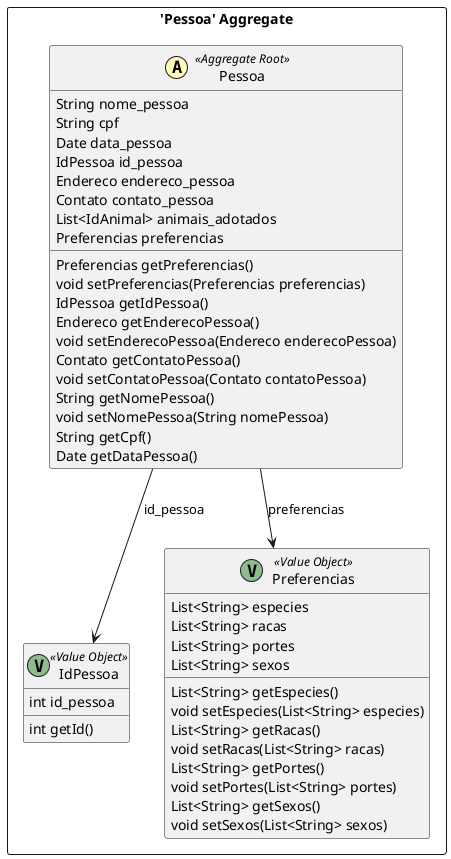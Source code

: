 @startuml

skinparam componentStyle uml2

package "'Pessoa' Aggregate" <<Rectangle>> {
	class Pessoa <<(A,#fffab8) Aggregate Root>> {
		String nome_pessoa
		String cpf
		Date data_pessoa
		IdPessoa id_pessoa
		Endereco endereco_pessoa
		Contato contato_pessoa
		List<IdAnimal> animais_adotados
		Preferencias preferencias
		Preferencias getPreferencias()
		void setPreferencias(Preferencias preferencias)
		IdPessoa getIdPessoa()
		Endereco getEnderecoPessoa()
		void setEnderecoPessoa(Endereco enderecoPessoa)
		Contato getContatoPessoa()
		void setContatoPessoa(Contato contatoPessoa)
		String getNomePessoa()
		void setNomePessoa(String nomePessoa)
		String getCpf()
		Date getDataPessoa()
	}
	class IdPessoa <<(V,DarkSeaGreen) Value Object>> {
		int id_pessoa
		int getId()
	}
	class Preferencias <<(V,DarkSeaGreen) Value Object>> {
		List<String> especies
		List<String> racas
		List<String> portes
		List<String> sexos
		List<String> getEspecies()
		void setEspecies(List<String> especies)
		List<String> getRacas()
		void setRacas(List<String> racas)
		List<String> getPortes()
		void setPortes(List<String> portes)
		List<String> getSexos()
		void setSexos(List<String> sexos)
	}
}
Pessoa --> IdPessoa : id_pessoa
Pessoa --> Preferencias : preferencias


@enduml
